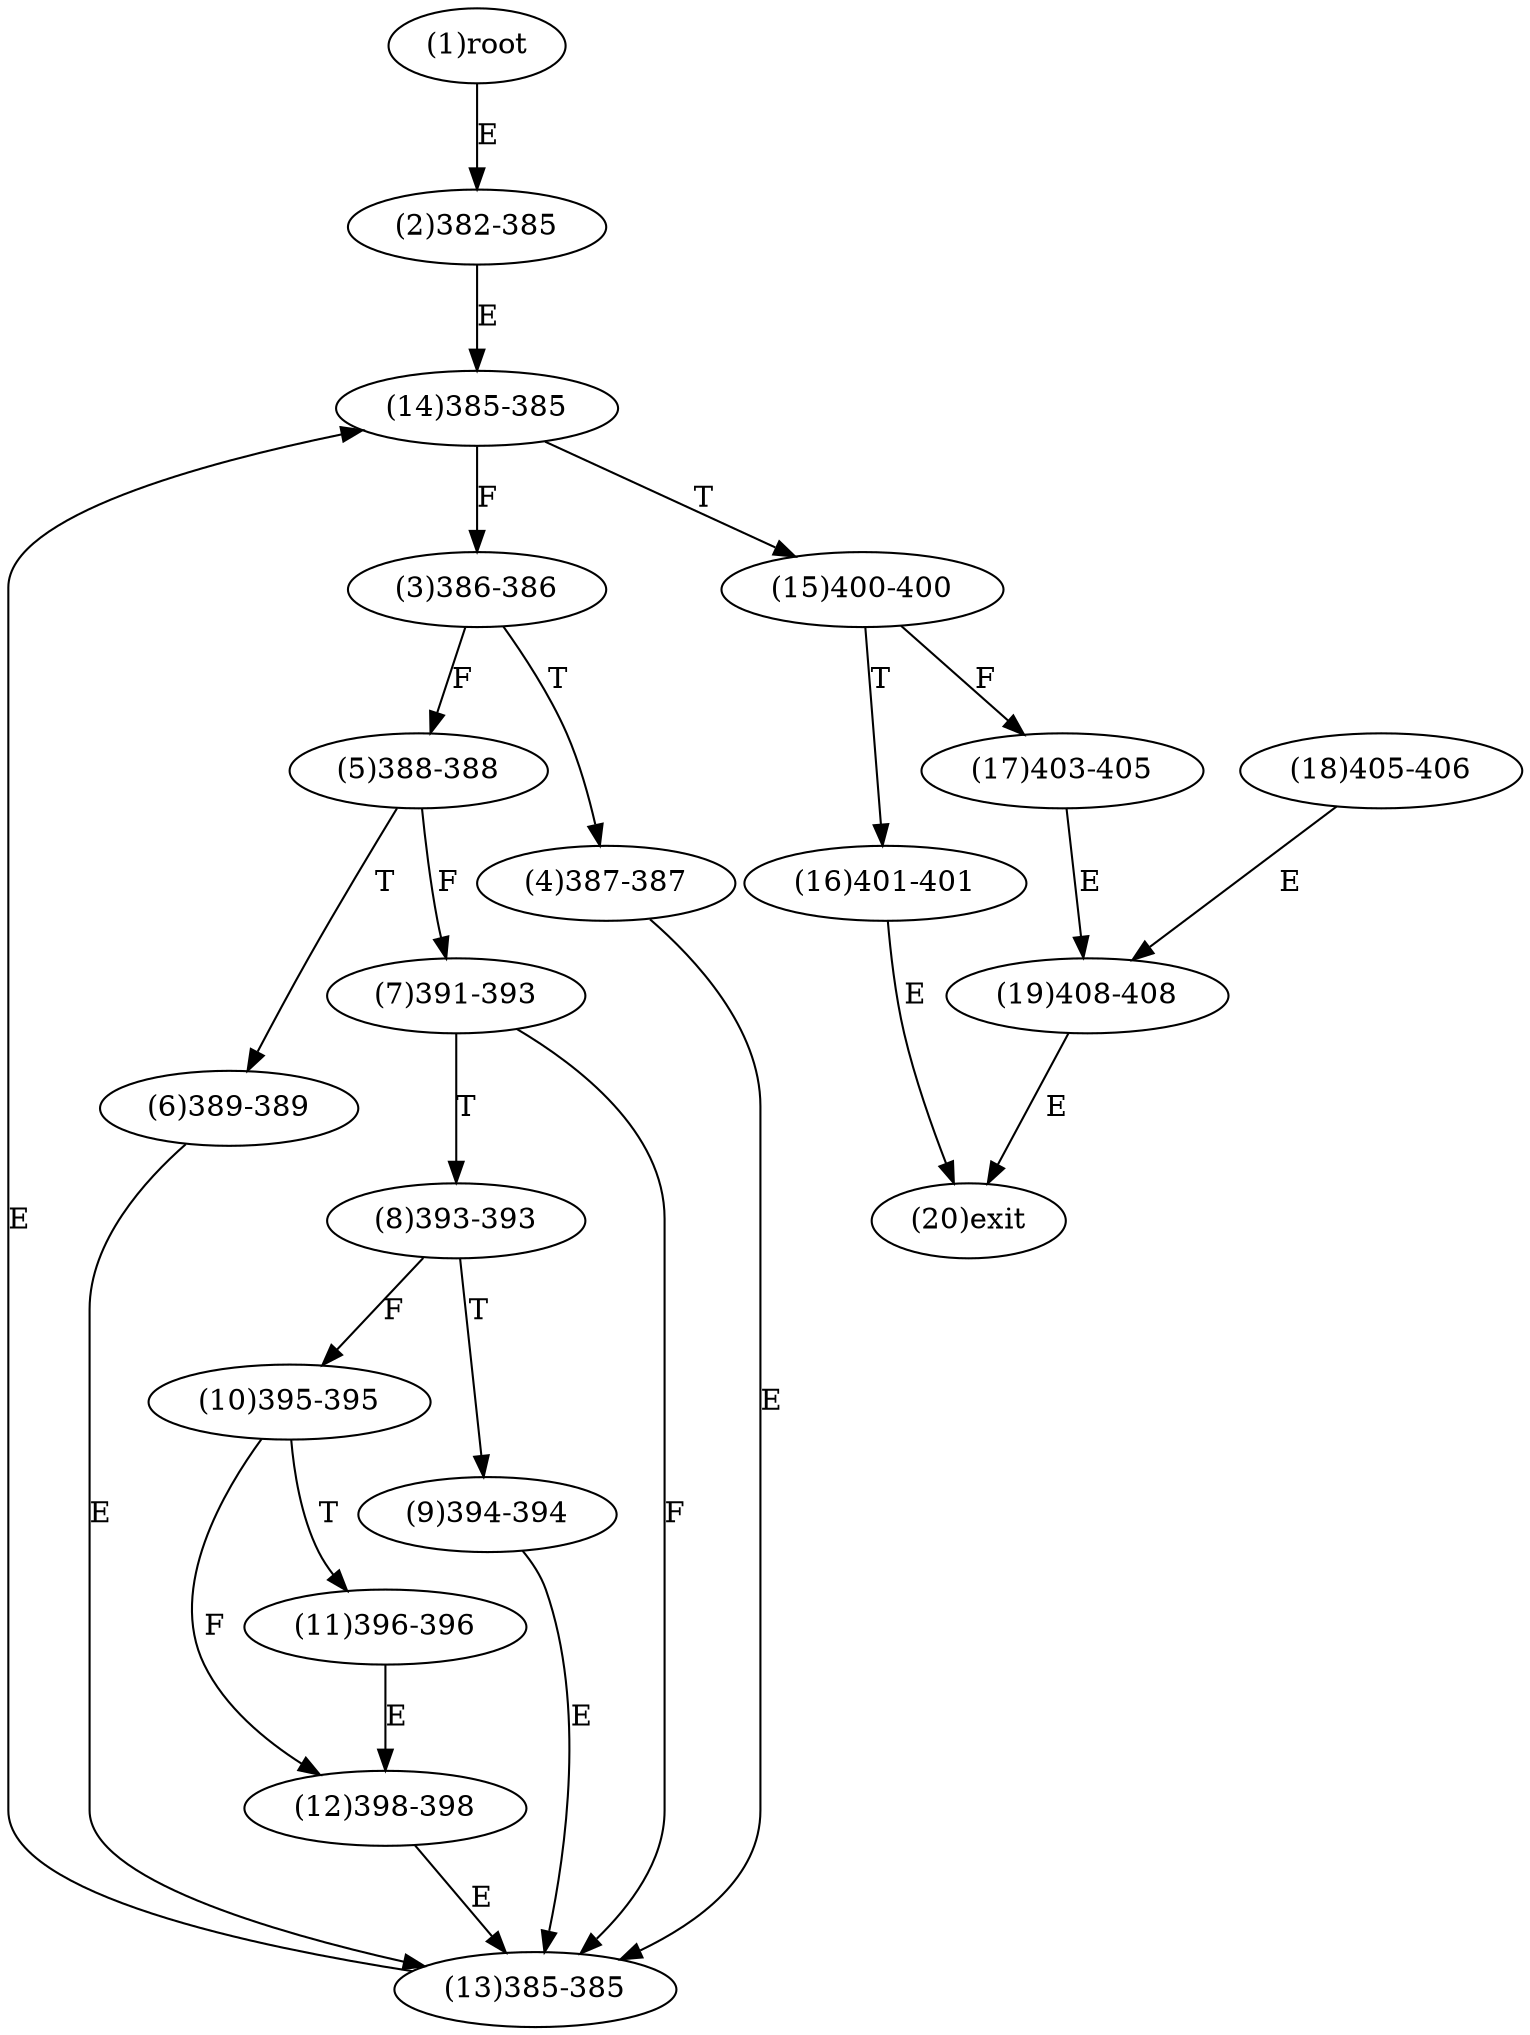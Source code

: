 digraph "" { 
1[ label="(1)root"];
2[ label="(2)382-385"];
3[ label="(3)386-386"];
4[ label="(4)387-387"];
5[ label="(5)388-388"];
6[ label="(6)389-389"];
7[ label="(7)391-393"];
8[ label="(8)393-393"];
9[ label="(9)394-394"];
10[ label="(10)395-395"];
11[ label="(11)396-396"];
12[ label="(12)398-398"];
13[ label="(13)385-385"];
14[ label="(14)385-385"];
15[ label="(15)400-400"];
17[ label="(17)403-405"];
16[ label="(16)401-401"];
19[ label="(19)408-408"];
18[ label="(18)405-406"];
20[ label="(20)exit"];
1->2[ label="E"];
2->14[ label="E"];
3->5[ label="F"];
3->4[ label="T"];
4->13[ label="E"];
5->7[ label="F"];
5->6[ label="T"];
6->13[ label="E"];
7->13[ label="F"];
7->8[ label="T"];
8->10[ label="F"];
8->9[ label="T"];
9->13[ label="E"];
10->12[ label="F"];
10->11[ label="T"];
11->12[ label="E"];
12->13[ label="E"];
13->14[ label="E"];
14->3[ label="F"];
14->15[ label="T"];
15->17[ label="F"];
15->16[ label="T"];
16->20[ label="E"];
17->19[ label="E"];
18->19[ label="E"];
19->20[ label="E"];
}